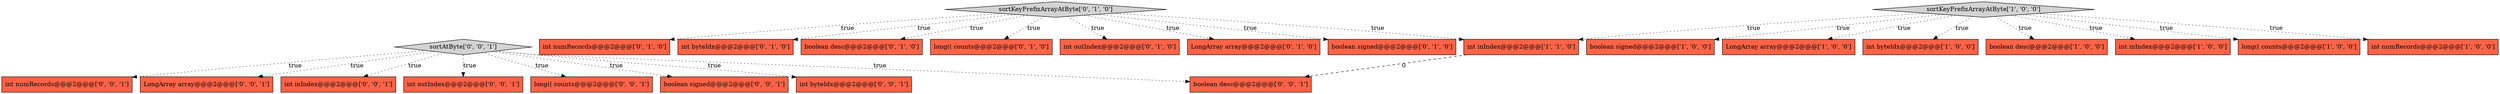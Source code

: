 digraph {
18 [style = filled, label = "int byteIdx@@@2@@@['0', '0', '1']", fillcolor = tomato, shape = box image = "AAA0AAABBB3BBB"];
24 [style = filled, label = "sortAtByte['0', '0', '1']", fillcolor = lightgray, shape = diamond image = "AAA0AAABBB3BBB"];
25 [style = filled, label = "boolean desc@@@2@@@['0', '0', '1']", fillcolor = tomato, shape = box image = "AAA0AAABBB3BBB"];
11 [style = filled, label = "sortKeyPrefixArrayAtByte['0', '1', '0']", fillcolor = lightgray, shape = diamond image = "AAA0AAABBB2BBB"];
16 [style = filled, label = "int numRecords@@@2@@@['0', '1', '0']", fillcolor = tomato, shape = box image = "AAA0AAABBB2BBB"];
21 [style = filled, label = "int numRecords@@@2@@@['0', '0', '1']", fillcolor = tomato, shape = box image = "AAA0AAABBB3BBB"];
15 [style = filled, label = "int byteIdx@@@2@@@['0', '1', '0']", fillcolor = tomato, shape = box image = "AAA0AAABBB2BBB"];
20 [style = filled, label = "LongArray array@@@2@@@['0', '0', '1']", fillcolor = tomato, shape = box image = "AAA0AAABBB3BBB"];
13 [style = filled, label = "boolean desc@@@2@@@['0', '1', '0']", fillcolor = tomato, shape = box image = "AAA0AAABBB2BBB"];
7 [style = filled, label = "boolean signed@@@2@@@['1', '0', '0']", fillcolor = tomato, shape = box image = "AAA0AAABBB1BBB"];
19 [style = filled, label = "int inIndex@@@2@@@['0', '0', '1']", fillcolor = tomato, shape = box image = "AAA0AAABBB3BBB"];
2 [style = filled, label = "LongArray array@@@2@@@['1', '0', '0']", fillcolor = tomato, shape = box image = "AAA0AAABBB1BBB"];
22 [style = filled, label = "int outIndex@@@2@@@['0', '0', '1']", fillcolor = tomato, shape = box image = "AAA0AAABBB3BBB"];
5 [style = filled, label = "int byteIdx@@@2@@@['1', '0', '0']", fillcolor = tomato, shape = box image = "AAA0AAABBB1BBB"];
9 [style = filled, label = "long(( counts@@@2@@@['0', '1', '0']", fillcolor = tomato, shape = box image = "AAA0AAABBB2BBB"];
3 [style = filled, label = "boolean desc@@@2@@@['1', '0', '0']", fillcolor = tomato, shape = box image = "AAA0AAABBB1BBB"];
6 [style = filled, label = "int inIndex@@@2@@@['1', '0', '0']", fillcolor = tomato, shape = box image = "AAA0AAABBB1BBB"];
1 [style = filled, label = "long(( counts@@@2@@@['1', '0', '0']", fillcolor = tomato, shape = box image = "AAA0AAABBB1BBB"];
10 [style = filled, label = "int outIndex@@@2@@@['0', '1', '0']", fillcolor = tomato, shape = box image = "AAA0AAABBB2BBB"];
23 [style = filled, label = "long(( counts@@@2@@@['0', '0', '1']", fillcolor = tomato, shape = box image = "AAA0AAABBB3BBB"];
12 [style = filled, label = "LongArray array@@@2@@@['0', '1', '0']", fillcolor = tomato, shape = box image = "AAA0AAABBB2BBB"];
0 [style = filled, label = "int numRecords@@@2@@@['1', '0', '0']", fillcolor = tomato, shape = box image = "AAA0AAABBB1BBB"];
4 [style = filled, label = "sortKeyPrefixArrayAtByte['1', '0', '0']", fillcolor = lightgray, shape = diamond image = "AAA0AAABBB1BBB"];
8 [style = filled, label = "int inIndex@@@2@@@['1', '1', '0']", fillcolor = tomato, shape = box image = "AAA0AAABBB1BBB"];
14 [style = filled, label = "boolean signed@@@2@@@['0', '1', '0']", fillcolor = tomato, shape = box image = "AAA0AAABBB2BBB"];
17 [style = filled, label = "boolean signed@@@2@@@['0', '0', '1']", fillcolor = tomato, shape = box image = "AAA0AAABBB3BBB"];
11->9 [style = dotted, label="true"];
11->10 [style = dotted, label="true"];
4->3 [style = dotted, label="true"];
11->12 [style = dotted, label="true"];
24->20 [style = dotted, label="true"];
4->7 [style = dotted, label="true"];
8->25 [style = dashed, label="0"];
24->21 [style = dotted, label="true"];
4->1 [style = dotted, label="true"];
4->0 [style = dotted, label="true"];
4->8 [style = dotted, label="true"];
11->16 [style = dotted, label="true"];
24->19 [style = dotted, label="true"];
11->8 [style = dotted, label="true"];
24->22 [style = dotted, label="true"];
24->23 [style = dotted, label="true"];
11->14 [style = dotted, label="true"];
11->15 [style = dotted, label="true"];
4->5 [style = dotted, label="true"];
24->25 [style = dotted, label="true"];
11->13 [style = dotted, label="true"];
4->6 [style = dotted, label="true"];
24->17 [style = dotted, label="true"];
4->2 [style = dotted, label="true"];
24->18 [style = dotted, label="true"];
}
